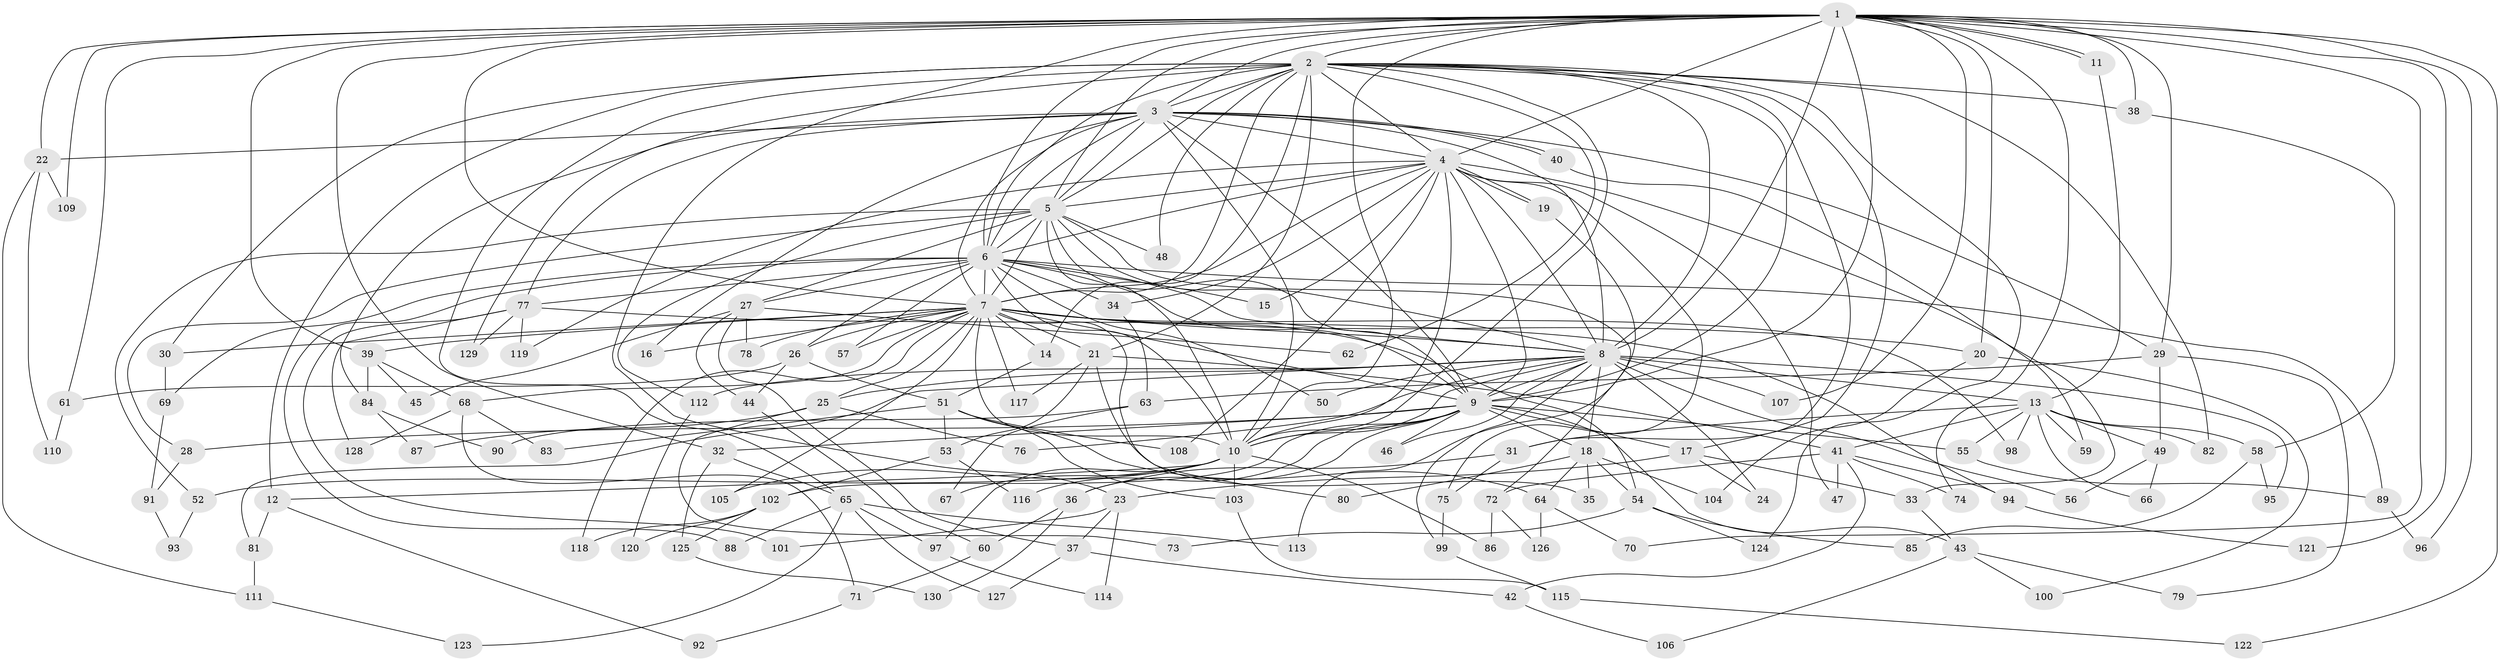 // Generated by graph-tools (version 1.1) at 2025/11/02/27/25 16:11:04]
// undirected, 130 vertices, 285 edges
graph export_dot {
graph [start="1"]
  node [color=gray90,style=filled];
  1;
  2;
  3;
  4;
  5;
  6;
  7;
  8;
  9;
  10;
  11;
  12;
  13;
  14;
  15;
  16;
  17;
  18;
  19;
  20;
  21;
  22;
  23;
  24;
  25;
  26;
  27;
  28;
  29;
  30;
  31;
  32;
  33;
  34;
  35;
  36;
  37;
  38;
  39;
  40;
  41;
  42;
  43;
  44;
  45;
  46;
  47;
  48;
  49;
  50;
  51;
  52;
  53;
  54;
  55;
  56;
  57;
  58;
  59;
  60;
  61;
  62;
  63;
  64;
  65;
  66;
  67;
  68;
  69;
  70;
  71;
  72;
  73;
  74;
  75;
  76;
  77;
  78;
  79;
  80;
  81;
  82;
  83;
  84;
  85;
  86;
  87;
  88;
  89;
  90;
  91;
  92;
  93;
  94;
  95;
  96;
  97;
  98;
  99;
  100;
  101;
  102;
  103;
  104;
  105;
  106;
  107;
  108;
  109;
  110;
  111;
  112;
  113;
  114;
  115;
  116;
  117;
  118;
  119;
  120;
  121;
  122;
  123;
  124;
  125;
  126;
  127;
  128;
  129;
  130;
  1 -- 2;
  1 -- 3;
  1 -- 4;
  1 -- 5;
  1 -- 6;
  1 -- 7;
  1 -- 8;
  1 -- 9;
  1 -- 10;
  1 -- 11;
  1 -- 11;
  1 -- 20;
  1 -- 22;
  1 -- 23;
  1 -- 29;
  1 -- 32;
  1 -- 38;
  1 -- 39;
  1 -- 61;
  1 -- 70;
  1 -- 74;
  1 -- 96;
  1 -- 107;
  1 -- 109;
  1 -- 121;
  1 -- 122;
  2 -- 3;
  2 -- 4;
  2 -- 5;
  2 -- 6;
  2 -- 7;
  2 -- 8;
  2 -- 9;
  2 -- 10;
  2 -- 12;
  2 -- 14;
  2 -- 17;
  2 -- 21;
  2 -- 30;
  2 -- 31;
  2 -- 38;
  2 -- 48;
  2 -- 62;
  2 -- 65;
  2 -- 82;
  2 -- 124;
  2 -- 129;
  3 -- 4;
  3 -- 5;
  3 -- 6;
  3 -- 7;
  3 -- 8;
  3 -- 9;
  3 -- 10;
  3 -- 16;
  3 -- 22;
  3 -- 29;
  3 -- 40;
  3 -- 40;
  3 -- 77;
  3 -- 84;
  4 -- 5;
  4 -- 6;
  4 -- 7;
  4 -- 8;
  4 -- 9;
  4 -- 10;
  4 -- 15;
  4 -- 19;
  4 -- 19;
  4 -- 33;
  4 -- 34;
  4 -- 47;
  4 -- 75;
  4 -- 108;
  4 -- 119;
  5 -- 6;
  5 -- 7;
  5 -- 8;
  5 -- 9;
  5 -- 10;
  5 -- 27;
  5 -- 28;
  5 -- 48;
  5 -- 52;
  5 -- 72;
  5 -- 112;
  6 -- 7;
  6 -- 8;
  6 -- 9;
  6 -- 10;
  6 -- 15;
  6 -- 26;
  6 -- 27;
  6 -- 34;
  6 -- 50;
  6 -- 57;
  6 -- 69;
  6 -- 77;
  6 -- 88;
  6 -- 89;
  7 -- 8;
  7 -- 9;
  7 -- 10;
  7 -- 14;
  7 -- 16;
  7 -- 20;
  7 -- 21;
  7 -- 25;
  7 -- 26;
  7 -- 30;
  7 -- 39;
  7 -- 54;
  7 -- 57;
  7 -- 68;
  7 -- 78;
  7 -- 80;
  7 -- 98;
  7 -- 105;
  7 -- 117;
  7 -- 118;
  8 -- 9;
  8 -- 10;
  8 -- 13;
  8 -- 18;
  8 -- 24;
  8 -- 25;
  8 -- 46;
  8 -- 50;
  8 -- 56;
  8 -- 76;
  8 -- 81;
  8 -- 95;
  8 -- 99;
  8 -- 107;
  8 -- 112;
  9 -- 10;
  9 -- 17;
  9 -- 18;
  9 -- 28;
  9 -- 32;
  9 -- 36;
  9 -- 43;
  9 -- 46;
  9 -- 55;
  9 -- 102;
  9 -- 116;
  10 -- 12;
  10 -- 52;
  10 -- 67;
  10 -- 86;
  10 -- 97;
  10 -- 103;
  10 -- 105;
  11 -- 13;
  12 -- 81;
  12 -- 92;
  13 -- 31;
  13 -- 41;
  13 -- 49;
  13 -- 55;
  13 -- 58;
  13 -- 59;
  13 -- 66;
  13 -- 82;
  13 -- 98;
  14 -- 51;
  17 -- 23;
  17 -- 24;
  17 -- 33;
  18 -- 35;
  18 -- 54;
  18 -- 64;
  18 -- 80;
  18 -- 104;
  19 -- 113;
  20 -- 100;
  20 -- 104;
  21 -- 35;
  21 -- 41;
  21 -- 53;
  21 -- 117;
  22 -- 109;
  22 -- 110;
  22 -- 111;
  23 -- 37;
  23 -- 101;
  23 -- 114;
  25 -- 73;
  25 -- 76;
  25 -- 87;
  26 -- 44;
  26 -- 51;
  26 -- 61;
  27 -- 37;
  27 -- 44;
  27 -- 45;
  27 -- 62;
  27 -- 78;
  28 -- 91;
  29 -- 49;
  29 -- 63;
  29 -- 79;
  30 -- 69;
  31 -- 36;
  31 -- 75;
  32 -- 65;
  32 -- 125;
  33 -- 43;
  34 -- 63;
  36 -- 60;
  36 -- 130;
  37 -- 42;
  37 -- 127;
  38 -- 58;
  39 -- 45;
  39 -- 68;
  39 -- 84;
  40 -- 59;
  41 -- 42;
  41 -- 47;
  41 -- 72;
  41 -- 74;
  41 -- 94;
  42 -- 106;
  43 -- 79;
  43 -- 100;
  43 -- 106;
  44 -- 60;
  49 -- 56;
  49 -- 66;
  51 -- 53;
  51 -- 64;
  51 -- 83;
  51 -- 103;
  51 -- 108;
  52 -- 93;
  53 -- 102;
  53 -- 116;
  54 -- 73;
  54 -- 85;
  54 -- 124;
  55 -- 89;
  58 -- 85;
  58 -- 95;
  60 -- 71;
  61 -- 110;
  63 -- 67;
  63 -- 90;
  64 -- 70;
  64 -- 126;
  65 -- 88;
  65 -- 97;
  65 -- 113;
  65 -- 123;
  65 -- 127;
  68 -- 71;
  68 -- 83;
  68 -- 128;
  69 -- 91;
  71 -- 92;
  72 -- 86;
  72 -- 126;
  75 -- 99;
  77 -- 94;
  77 -- 101;
  77 -- 119;
  77 -- 128;
  77 -- 129;
  81 -- 111;
  84 -- 87;
  84 -- 90;
  89 -- 96;
  91 -- 93;
  94 -- 121;
  97 -- 114;
  99 -- 115;
  102 -- 118;
  102 -- 120;
  102 -- 125;
  103 -- 115;
  111 -- 123;
  112 -- 120;
  115 -- 122;
  125 -- 130;
}
